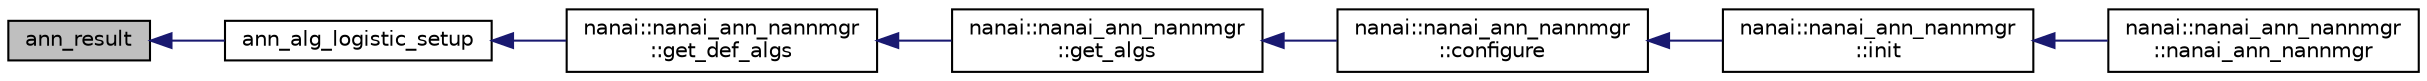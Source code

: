 digraph "ann_result"
{
  edge [fontname="Helvetica",fontsize="10",labelfontname="Helvetica",labelfontsize="10"];
  node [fontname="Helvetica",fontsize="10",shape=record];
  rankdir="LR";
  Node1 [label="ann_result",height=0.2,width=0.4,color="black", fillcolor="grey75", style="filled", fontcolor="black"];
  Node1 -> Node2 [dir="back",color="midnightblue",fontsize="10",style="solid"];
  Node2 [label="ann_alg_logistic_setup",height=0.2,width=0.4,color="black", fillcolor="white", style="filled",URL="$nanai__ann__alg__logistic_8cc.html#ad91d250f591564487951f4bcf9ced372"];
  Node2 -> Node3 [dir="back",color="midnightblue",fontsize="10",style="solid"];
  Node3 [label="nanai::nanai_ann_nannmgr\l::get_def_algs",height=0.2,width=0.4,color="black", fillcolor="white", style="filled",URL="$classnanai_1_1nanai__ann__nannmgr.html#a2041f91a11e801557c4e2a310fae4355"];
  Node3 -> Node4 [dir="back",color="midnightblue",fontsize="10",style="solid"];
  Node4 [label="nanai::nanai_ann_nannmgr\l::get_algs",height=0.2,width=0.4,color="black", fillcolor="white", style="filled",URL="$classnanai_1_1nanai__ann__nannmgr.html#af20462056d6628462b18b865197083a5"];
  Node4 -> Node5 [dir="back",color="midnightblue",fontsize="10",style="solid"];
  Node5 [label="nanai::nanai_ann_nannmgr\l::configure",height=0.2,width=0.4,color="black", fillcolor="white", style="filled",URL="$classnanai_1_1nanai__ann__nannmgr.html#a4097cd6c0d8c9fbd38df08d4474162d7"];
  Node5 -> Node6 [dir="back",color="midnightblue",fontsize="10",style="solid"];
  Node6 [label="nanai::nanai_ann_nannmgr\l::init",height=0.2,width=0.4,color="black", fillcolor="white", style="filled",URL="$classnanai_1_1nanai__ann__nannmgr.html#ae4bd257f8c13617deb792e90f72574ea"];
  Node6 -> Node7 [dir="back",color="midnightblue",fontsize="10",style="solid"];
  Node7 [label="nanai::nanai_ann_nannmgr\l::nanai_ann_nannmgr",height=0.2,width=0.4,color="black", fillcolor="white", style="filled",URL="$classnanai_1_1nanai__ann__nannmgr.html#ac0ab089eae09f4d317218fcad3cfe804"];
}
